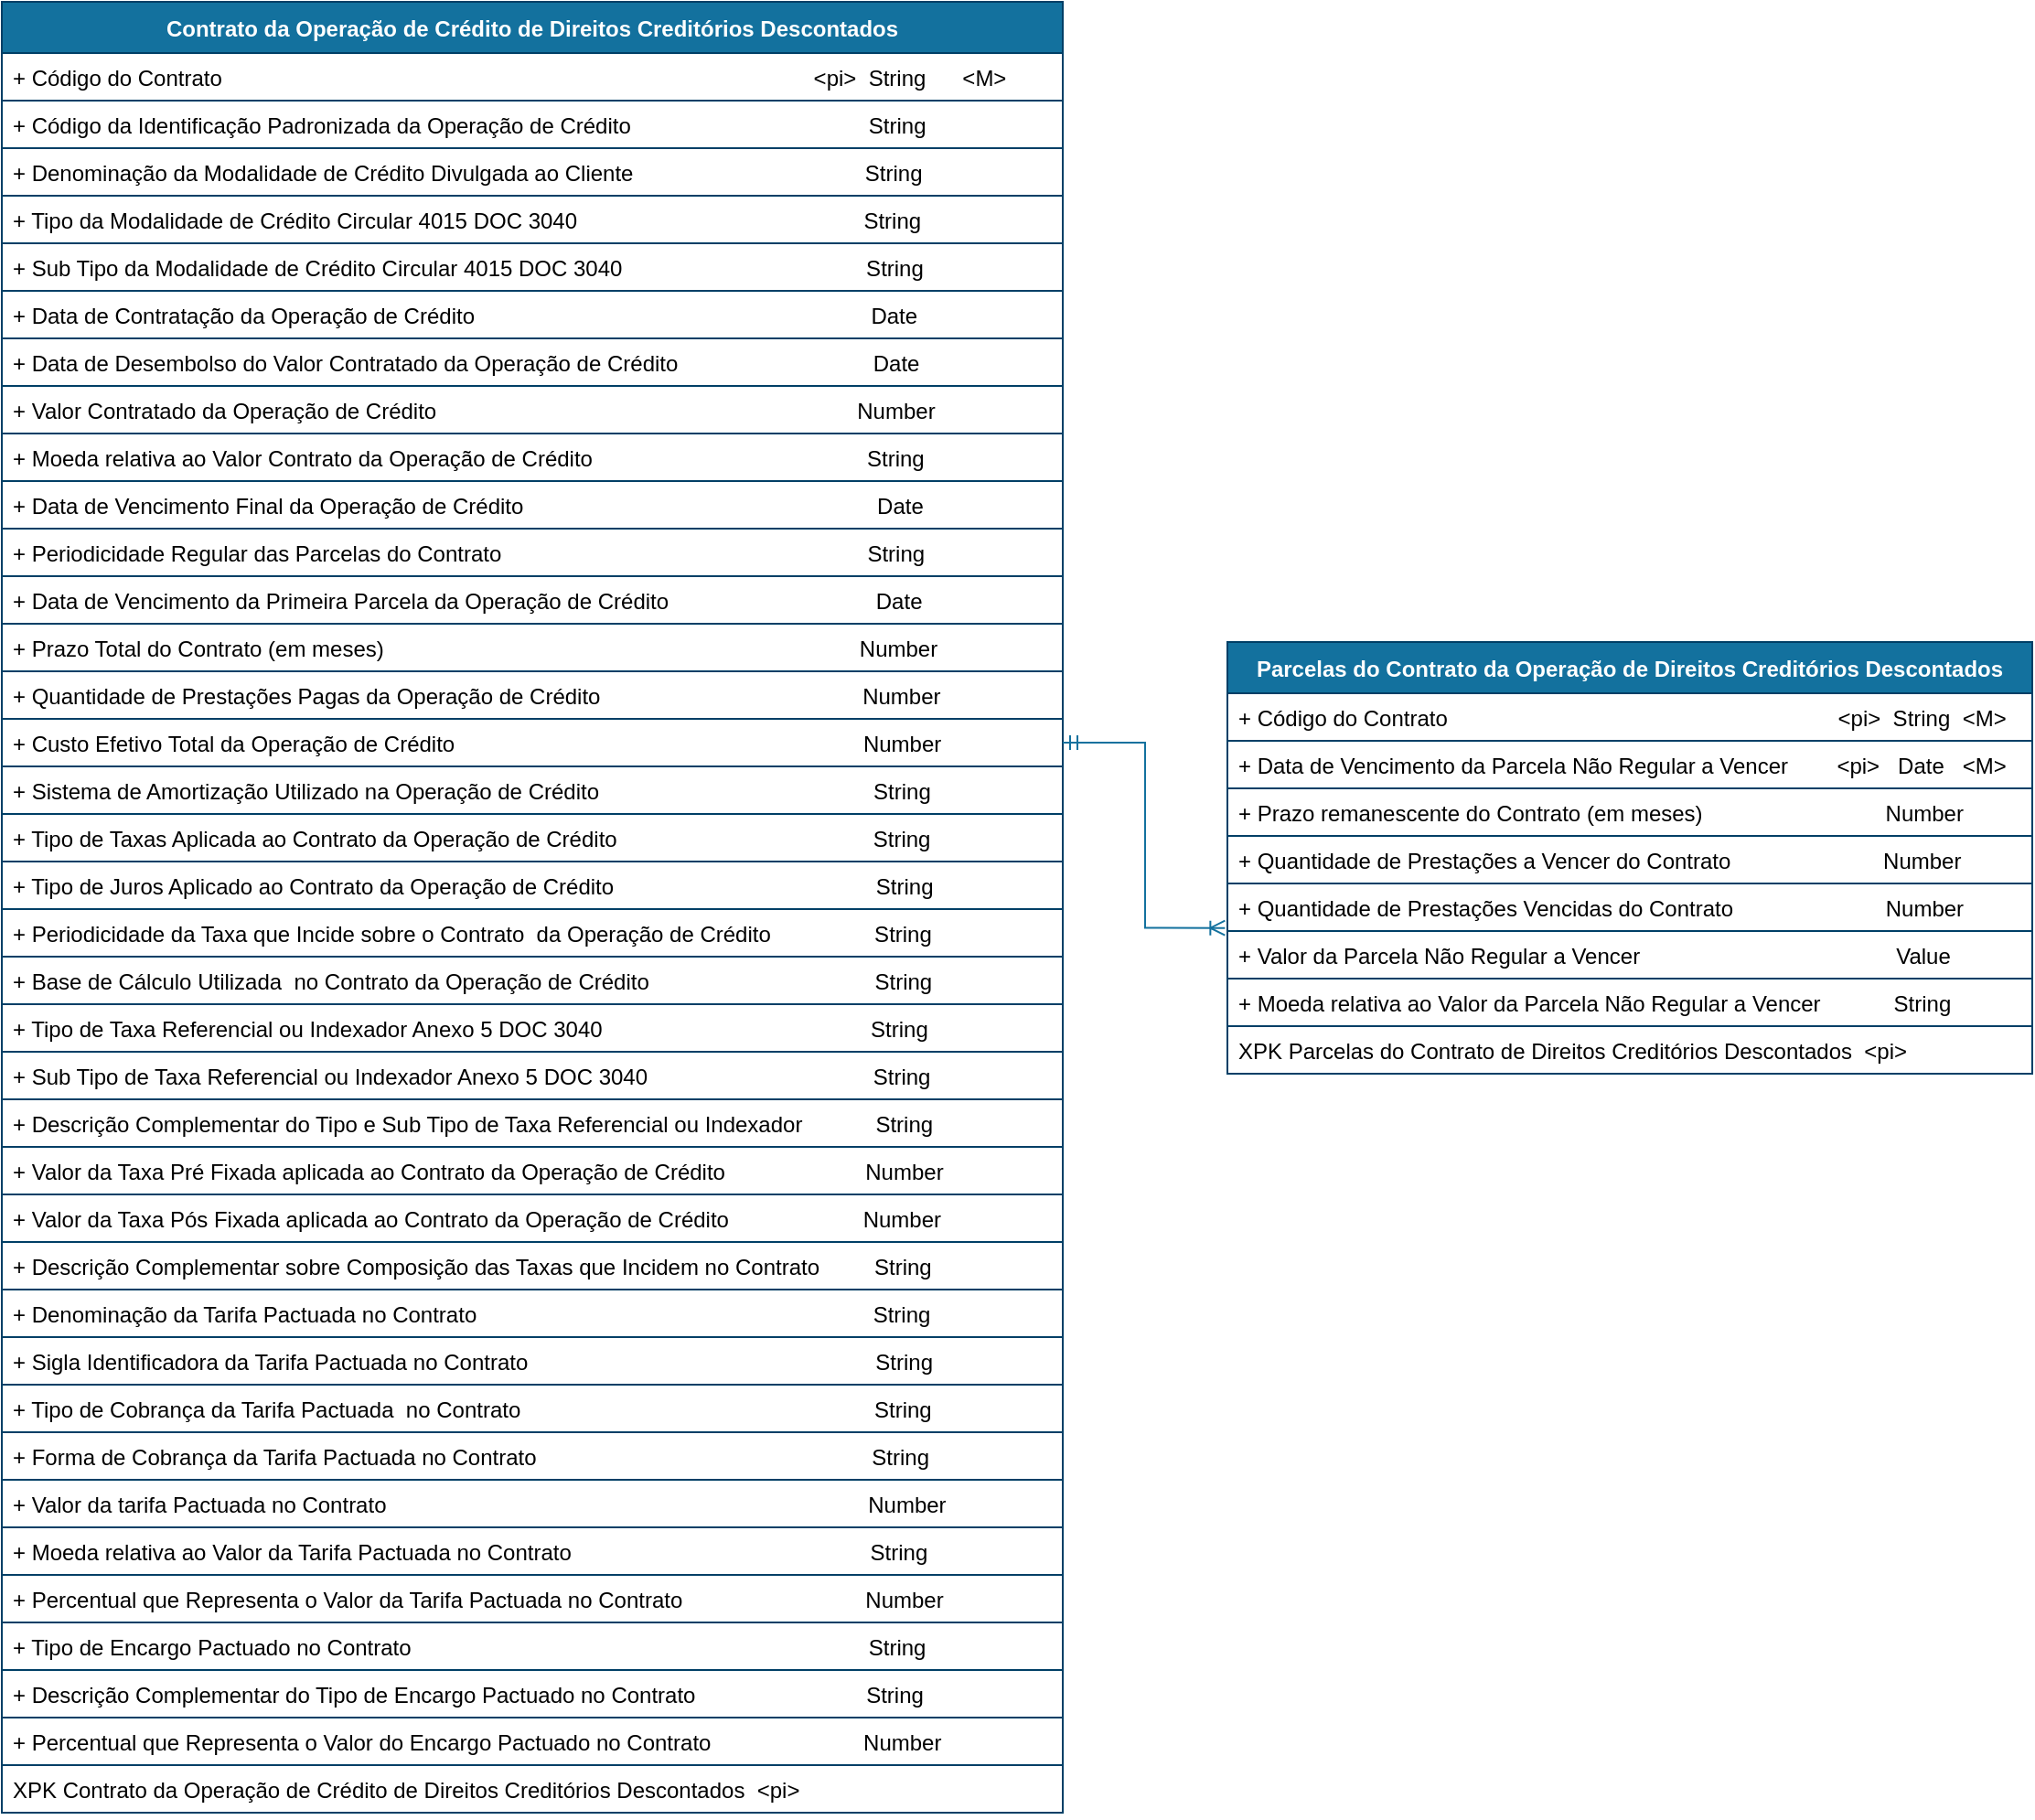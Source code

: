 <mxfile version="14.4.3" type="device"><diagram id="R2lEEEUBdFMjLlhIrx00" name="InvoiceFinancings_Instalments"><mxGraphModel dx="4710" dy="2308" grid="1" gridSize="10" guides="1" tooltips="1" connect="1" arrows="1" fold="1" page="1" pageScale="1" pageWidth="1169" pageHeight="827" math="0" shadow="0" extFonts="Permanent Marker^https://fonts.googleapis.com/css?family=Permanent+Marker"><root><mxCell id="0"/><mxCell id="1" parent="0"/><mxCell id="p0ptRsjB7zbW4Zr5xb5n-2" value="Parcelas do Contrato da Operação de Direitos Creditórios Descontados" style="swimlane;fontStyle=1;childLayout=stackLayout;horizontal=1;startSize=28;horizontalStack=0;resizeParent=1;resizeParentMax=0;resizeLast=0;collapsible=1;marginBottom=0;rounded=0;shadow=0;comic=0;sketch=0;align=center;html=0;autosize=1;fillColor=#13719E;strokeColor=#003F66;fontColor=#FFFFFF;" parent="1" vertex="1"><mxGeometry x="-2810" y="-1250" width="440" height="236" as="geometry"/></mxCell><mxCell id="p0ptRsjB7zbW4Zr5xb5n-3" value="+ Código do Contrato                                                                &lt;pi&gt;  String  &lt;M&gt;" style="text;fillColor=none;align=left;verticalAlign=top;spacingLeft=4;spacingRight=4;overflow=hidden;rotatable=0;points=[[0,0.5],[1,0.5]];portConstraint=eastwest;strokeColor=#003F66;" parent="p0ptRsjB7zbW4Zr5xb5n-2" vertex="1"><mxGeometry y="28" width="440" height="26" as="geometry"/></mxCell><mxCell id="p0ptRsjB7zbW4Zr5xb5n-11" value="+ Data de Vencimento da Parcela Não Regular a Vencer        &lt;pi&gt;   Date   &lt;M&gt;" style="text;fillColor=none;align=left;verticalAlign=top;spacingLeft=4;spacingRight=4;overflow=hidden;rotatable=0;points=[[0,0.5],[1,0.5]];portConstraint=eastwest;strokeColor=#003F66;" parent="p0ptRsjB7zbW4Zr5xb5n-2" vertex="1"><mxGeometry y="54" width="440" height="26" as="geometry"/></mxCell><mxCell id="p0ptRsjB7zbW4Zr5xb5n-8" value="+ Prazo remanescente do Contrato (em meses)                              Number  " style="text;fillColor=none;align=left;verticalAlign=top;spacingLeft=4;spacingRight=4;overflow=hidden;rotatable=0;points=[[0,0.5],[1,0.5]];portConstraint=eastwest;strokeColor=#003F66;" parent="p0ptRsjB7zbW4Zr5xb5n-2" vertex="1"><mxGeometry y="80" width="440" height="26" as="geometry"/></mxCell><mxCell id="p0ptRsjB7zbW4Zr5xb5n-9" value="+ Quantidade de Prestações a Vencer do Contrato                         Number" style="text;fillColor=none;align=left;verticalAlign=top;spacingLeft=4;spacingRight=4;overflow=hidden;rotatable=0;points=[[0,0.5],[1,0.5]];portConstraint=eastwest;strokeColor=#003F66;" parent="p0ptRsjB7zbW4Zr5xb5n-2" vertex="1"><mxGeometry y="106" width="440" height="26" as="geometry"/></mxCell><mxCell id="p0ptRsjB7zbW4Zr5xb5n-7" value="+ Quantidade de Prestações Vencidas do Contrato                         Number  " style="text;fillColor=none;align=left;verticalAlign=top;spacingLeft=4;spacingRight=4;overflow=hidden;rotatable=0;points=[[0,0.5],[1,0.5]];portConstraint=eastwest;strokeColor=#003F66;" parent="p0ptRsjB7zbW4Zr5xb5n-2" vertex="1"><mxGeometry y="132" width="440" height="26" as="geometry"/></mxCell><mxCell id="AKTEsfnDCdTXs4y5ryZj-2" value="+ Valor da Parcela Não Regular a Vencer                                          Value" style="text;fillColor=none;align=left;verticalAlign=top;spacingLeft=4;spacingRight=4;overflow=hidden;rotatable=0;points=[[0,0.5],[1,0.5]];portConstraint=eastwest;strokeColor=#003F66;" parent="p0ptRsjB7zbW4Zr5xb5n-2" vertex="1"><mxGeometry y="158" width="440" height="26" as="geometry"/></mxCell><mxCell id="GAR5L56J_9JNQMttzJc2-1" value="+ Moeda relativa ao Valor da Parcela Não Regular a Vencer            String" style="text;fillColor=none;align=left;verticalAlign=top;spacingLeft=4;spacingRight=4;overflow=hidden;rotatable=0;points=[[0,0.5],[1,0.5]];portConstraint=eastwest;strokeColor=#003F66;" parent="p0ptRsjB7zbW4Zr5xb5n-2" vertex="1"><mxGeometry y="184" width="440" height="26" as="geometry"/></mxCell><mxCell id="p0ptRsjB7zbW4Zr5xb5n-10" value="XPK Parcelas do Contrato de Direitos Creditórios Descontados  &lt;pi&gt;" style="text;fillColor=none;align=left;verticalAlign=top;spacingLeft=4;spacingRight=4;overflow=hidden;rotatable=0;points=[[0,0.5],[1,0.5]];portConstraint=eastwest;strokeColor=#003F66;" parent="p0ptRsjB7zbW4Zr5xb5n-2" vertex="1"><mxGeometry y="210" width="440" height="26" as="geometry"/></mxCell><mxCell id="iG2wabApp6e3hDHJkUjK-1" value="Contrato da Operação de Crédito de Direitos Creditórios Descontados" style="swimlane;fontStyle=1;childLayout=stackLayout;horizontal=1;startSize=28;horizontalStack=0;resizeParent=1;resizeParentMax=0;resizeLast=0;collapsible=1;marginBottom=0;rounded=0;shadow=0;comic=0;sketch=0;align=center;html=0;autosize=1;fillColor=#13719E;strokeColor=#003F66;fontColor=#FFFFFF;" parent="1" vertex="1"><mxGeometry x="-3480" y="-1600" width="580" height="990" as="geometry"/></mxCell><mxCell id="iG2wabApp6e3hDHJkUjK-2" value="+ Código do Contrato                                                                                                 &lt;pi&gt;  String      &lt;M&gt;" style="text;fillColor=none;align=left;verticalAlign=top;spacingLeft=4;spacingRight=4;overflow=hidden;rotatable=0;points=[[0,0.5],[1,0.5]];portConstraint=eastwest;strokeColor=#003F66;" parent="iG2wabApp6e3hDHJkUjK-1" vertex="1"><mxGeometry y="28" width="580" height="26" as="geometry"/></mxCell><mxCell id="iG2wabApp6e3hDHJkUjK-3" value="+ Código da Identificação Padronizada da Operação de Crédito                                       String      " style="text;fillColor=none;align=left;verticalAlign=top;spacingLeft=4;spacingRight=4;overflow=hidden;rotatable=0;points=[[0,0.5],[1,0.5]];portConstraint=eastwest;strokeColor=#003F66;" parent="iG2wabApp6e3hDHJkUjK-1" vertex="1"><mxGeometry y="54" width="580" height="26" as="geometry"/></mxCell><mxCell id="iG2wabApp6e3hDHJkUjK-4" value="+ Denominação da Modalidade de Crédito Divulgada ao Cliente                                      String" style="text;fillColor=none;align=left;verticalAlign=top;spacingLeft=4;spacingRight=4;overflow=hidden;rotatable=0;points=[[0,0.5],[1,0.5]];portConstraint=eastwest;strokeColor=#003F66;" parent="iG2wabApp6e3hDHJkUjK-1" vertex="1"><mxGeometry y="80" width="580" height="26" as="geometry"/></mxCell><mxCell id="iG2wabApp6e3hDHJkUjK-5" value="+ Tipo da Modalidade de Crédito Circular 4015 DOC 3040                                               String" style="text;fillColor=none;align=left;verticalAlign=top;spacingLeft=4;spacingRight=4;overflow=hidden;rotatable=0;points=[[0,0.5],[1,0.5]];portConstraint=eastwest;strokeColor=#003F66;" parent="iG2wabApp6e3hDHJkUjK-1" vertex="1"><mxGeometry y="106" width="580" height="26" as="geometry"/></mxCell><mxCell id="iG2wabApp6e3hDHJkUjK-6" value="+ Sub Tipo da Modalidade de Crédito Circular 4015 DOC 3040                                        String" style="text;fillColor=none;align=left;verticalAlign=top;spacingLeft=4;spacingRight=4;overflow=hidden;rotatable=0;points=[[0,0.5],[1,0.5]];portConstraint=eastwest;strokeColor=#003F66;" parent="iG2wabApp6e3hDHJkUjK-1" vertex="1"><mxGeometry y="132" width="580" height="26" as="geometry"/></mxCell><mxCell id="iG2wabApp6e3hDHJkUjK-7" value="+ Data de Contratação da Operação de Crédito                                                                 Date" style="text;fillColor=none;align=left;verticalAlign=top;spacingLeft=4;spacingRight=4;overflow=hidden;rotatable=0;points=[[0,0.5],[1,0.5]];portConstraint=eastwest;strokeColor=#003F66;" parent="iG2wabApp6e3hDHJkUjK-1" vertex="1"><mxGeometry y="158" width="580" height="26" as="geometry"/></mxCell><mxCell id="iG2wabApp6e3hDHJkUjK-8" value="+ Data de Desembolso do Valor Contratado da Operação de Crédito                                Date" style="text;fillColor=none;align=left;verticalAlign=top;spacingLeft=4;spacingRight=4;overflow=hidden;rotatable=0;points=[[0,0.5],[1,0.5]];portConstraint=eastwest;strokeColor=#003F66;" parent="iG2wabApp6e3hDHJkUjK-1" vertex="1"><mxGeometry y="184" width="580" height="26" as="geometry"/></mxCell><mxCell id="iG2wabApp6e3hDHJkUjK-9" value="+ Valor Contratado da Operação de Crédito                                                                     Number" style="text;fillColor=none;align=left;verticalAlign=top;spacingLeft=4;spacingRight=4;overflow=hidden;rotatable=0;points=[[0,0.5],[1,0.5]];portConstraint=eastwest;strokeColor=#003F66;" parent="iG2wabApp6e3hDHJkUjK-1" vertex="1"><mxGeometry y="210" width="580" height="26" as="geometry"/></mxCell><mxCell id="iG2wabApp6e3hDHJkUjK-10" value="+ Moeda relativa ao Valor Contrato da Operação de Crédito                                             String" style="text;fillColor=none;align=left;verticalAlign=top;spacingLeft=4;spacingRight=4;overflow=hidden;rotatable=0;points=[[0,0.5],[1,0.5]];portConstraint=eastwest;strokeColor=#003F66;" parent="iG2wabApp6e3hDHJkUjK-1" vertex="1"><mxGeometry y="236" width="580" height="26" as="geometry"/></mxCell><mxCell id="iG2wabApp6e3hDHJkUjK-11" value="+ Data de Vencimento Final da Operação de Crédito                                                          Date" style="text;fillColor=none;align=left;verticalAlign=top;spacingLeft=4;spacingRight=4;overflow=hidden;rotatable=0;points=[[0,0.5],[1,0.5]];portConstraint=eastwest;strokeColor=#003F66;" parent="iG2wabApp6e3hDHJkUjK-1" vertex="1"><mxGeometry y="262" width="580" height="26" as="geometry"/></mxCell><mxCell id="iG2wabApp6e3hDHJkUjK-12" value="+ Periodicidade Regular das Parcelas do Contrato                                                            String" style="text;fillColor=none;align=left;verticalAlign=top;spacingLeft=4;spacingRight=4;overflow=hidden;rotatable=0;points=[[0,0.5],[1,0.5]];portConstraint=eastwest;strokeColor=#003F66;" parent="iG2wabApp6e3hDHJkUjK-1" vertex="1"><mxGeometry y="288" width="580" height="26" as="geometry"/></mxCell><mxCell id="iG2wabApp6e3hDHJkUjK-13" value="+ Data de Vencimento da Primeira Parcela da Operação de Crédito                                  Date" style="text;fillColor=none;align=left;verticalAlign=top;spacingLeft=4;spacingRight=4;overflow=hidden;rotatable=0;points=[[0,0.5],[1,0.5]];portConstraint=eastwest;strokeColor=#003F66;" parent="iG2wabApp6e3hDHJkUjK-1" vertex="1"><mxGeometry y="314" width="580" height="26" as="geometry"/></mxCell><mxCell id="iG2wabApp6e3hDHJkUjK-14" value="+ Prazo Total do Contrato (em meses)                                                                              Number  " style="text;fillColor=none;align=left;verticalAlign=top;spacingLeft=4;spacingRight=4;overflow=hidden;rotatable=0;points=[[0,0.5],[1,0.5]];portConstraint=eastwest;strokeColor=#003F66;" parent="iG2wabApp6e3hDHJkUjK-1" vertex="1"><mxGeometry y="340" width="580" height="26" as="geometry"/></mxCell><mxCell id="iG2wabApp6e3hDHJkUjK-15" value="+ Quantidade de Prestações Pagas da Operação de Crédito                                           Number  " style="text;fillColor=none;align=left;verticalAlign=top;spacingLeft=4;spacingRight=4;overflow=hidden;rotatable=0;points=[[0,0.5],[1,0.5]];portConstraint=eastwest;strokeColor=#003F66;" parent="iG2wabApp6e3hDHJkUjK-1" vertex="1"><mxGeometry y="366" width="580" height="26" as="geometry"/></mxCell><mxCell id="iG2wabApp6e3hDHJkUjK-16" value="+ Custo Efetivo Total da Operação de Crédito                                                                   Number" style="text;fillColor=none;align=left;verticalAlign=top;spacingLeft=4;spacingRight=4;overflow=hidden;rotatable=0;points=[[0,0.5],[1,0.5]];portConstraint=eastwest;strokeColor=#003F66;" parent="iG2wabApp6e3hDHJkUjK-1" vertex="1"><mxGeometry y="392" width="580" height="26" as="geometry"/></mxCell><mxCell id="iG2wabApp6e3hDHJkUjK-17" value="+ Sistema de Amortização Utilizado na Operação de Crédito                                             String" style="text;fillColor=none;align=left;verticalAlign=top;spacingLeft=4;spacingRight=4;overflow=hidden;rotatable=0;points=[[0,0.5],[1,0.5]];portConstraint=eastwest;strokeColor=#003F66;" parent="iG2wabApp6e3hDHJkUjK-1" vertex="1"><mxGeometry y="418" width="580" height="26" as="geometry"/></mxCell><mxCell id="iG2wabApp6e3hDHJkUjK-18" value="+ Tipo de Taxas Aplicada ao Contrato da Operação de Crédito                                          String" style="text;fillColor=none;align=left;verticalAlign=top;spacingLeft=4;spacingRight=4;overflow=hidden;rotatable=0;points=[[0,0.5],[1,0.5]];portConstraint=eastwest;strokeColor=#003F66;" parent="iG2wabApp6e3hDHJkUjK-1" vertex="1"><mxGeometry y="444" width="580" height="26" as="geometry"/></mxCell><mxCell id="iG2wabApp6e3hDHJkUjK-19" value="+ Tipo de Juros Aplicado ao Contrato da Operação de Crédito                                           String" style="text;fillColor=none;align=left;verticalAlign=top;spacingLeft=4;spacingRight=4;overflow=hidden;rotatable=0;points=[[0,0.5],[1,0.5]];portConstraint=eastwest;strokeColor=#003F66;" parent="iG2wabApp6e3hDHJkUjK-1" vertex="1"><mxGeometry y="470" width="580" height="26" as="geometry"/></mxCell><mxCell id="iG2wabApp6e3hDHJkUjK-20" value="+ Periodicidade da Taxa que Incide sobre o Contrato  da Operação de Crédito                 String" style="text;fillColor=none;align=left;verticalAlign=top;spacingLeft=4;spacingRight=4;overflow=hidden;rotatable=0;points=[[0,0.5],[1,0.5]];portConstraint=eastwest;strokeColor=#003F66;" parent="iG2wabApp6e3hDHJkUjK-1" vertex="1"><mxGeometry y="496" width="580" height="26" as="geometry"/></mxCell><mxCell id="iG2wabApp6e3hDHJkUjK-21" value="+ Base de Cálculo Utilizada  no Contrato da Operação de Crédito                                     String" style="text;fillColor=none;align=left;verticalAlign=top;spacingLeft=4;spacingRight=4;overflow=hidden;rotatable=0;points=[[0,0.5],[1,0.5]];portConstraint=eastwest;strokeColor=#003F66;" parent="iG2wabApp6e3hDHJkUjK-1" vertex="1"><mxGeometry y="522" width="580" height="26" as="geometry"/></mxCell><mxCell id="iG2wabApp6e3hDHJkUjK-22" value="+ Tipo de Taxa Referencial ou Indexador Anexo 5 DOC 3040                                            String" style="text;fillColor=none;align=left;verticalAlign=top;spacingLeft=4;spacingRight=4;overflow=hidden;rotatable=0;points=[[0,0.5],[1,0.5]];portConstraint=eastwest;strokeColor=#003F66;" parent="iG2wabApp6e3hDHJkUjK-1" vertex="1"><mxGeometry y="548" width="580" height="26" as="geometry"/></mxCell><mxCell id="iG2wabApp6e3hDHJkUjK-23" value="+ Sub Tipo de Taxa Referencial ou Indexador Anexo 5 DOC 3040                                     String" style="text;fillColor=none;align=left;verticalAlign=top;spacingLeft=4;spacingRight=4;overflow=hidden;rotatable=0;points=[[0,0.5],[1,0.5]];portConstraint=eastwest;strokeColor=#003F66;" parent="iG2wabApp6e3hDHJkUjK-1" vertex="1"><mxGeometry y="574" width="580" height="26" as="geometry"/></mxCell><mxCell id="iG2wabApp6e3hDHJkUjK-24" value="+ Descrição Complementar do Tipo e Sub Tipo de Taxa Referencial ou Indexador            String  " style="text;fillColor=none;align=left;verticalAlign=top;spacingLeft=4;spacingRight=4;overflow=hidden;rotatable=0;points=[[0,0.5],[1,0.5]];portConstraint=eastwest;strokeColor=#003F66;" parent="iG2wabApp6e3hDHJkUjK-1" vertex="1"><mxGeometry y="600" width="580" height="26" as="geometry"/></mxCell><mxCell id="iG2wabApp6e3hDHJkUjK-25" value="+ Valor da Taxa Pré Fixada aplicada ao Contrato da Operação de Crédito                       Number" style="text;fillColor=none;align=left;verticalAlign=top;spacingLeft=4;spacingRight=4;overflow=hidden;rotatable=0;points=[[0,0.5],[1,0.5]];portConstraint=eastwest;strokeColor=#003F66;" parent="iG2wabApp6e3hDHJkUjK-1" vertex="1"><mxGeometry y="626" width="580" height="26" as="geometry"/></mxCell><mxCell id="iG2wabApp6e3hDHJkUjK-26" value="+ Valor da Taxa Pós Fixada aplicada ao Contrato da Operação de Crédito                      Number" style="text;fillColor=none;align=left;verticalAlign=top;spacingLeft=4;spacingRight=4;overflow=hidden;rotatable=0;points=[[0,0.5],[1,0.5]];portConstraint=eastwest;strokeColor=#003F66;" parent="iG2wabApp6e3hDHJkUjK-1" vertex="1"><mxGeometry y="652" width="580" height="26" as="geometry"/></mxCell><mxCell id="iG2wabApp6e3hDHJkUjK-27" value="+ Descrição Complementar sobre Composição das Taxas que Incidem no Contrato         String" style="text;fillColor=none;align=left;verticalAlign=top;spacingLeft=4;spacingRight=4;overflow=hidden;rotatable=0;points=[[0,0.5],[1,0.5]];portConstraint=eastwest;strokeColor=#003F66;" parent="iG2wabApp6e3hDHJkUjK-1" vertex="1"><mxGeometry y="678" width="580" height="26" as="geometry"/></mxCell><mxCell id="iG2wabApp6e3hDHJkUjK-28" value="+ Denominação da Tarifa Pactuada no Contrato                                                                 String" style="text;fillColor=none;align=left;verticalAlign=top;spacingLeft=4;spacingRight=4;overflow=hidden;rotatable=0;points=[[0,0.5],[1,0.5]];portConstraint=eastwest;strokeColor=#003F66;" parent="iG2wabApp6e3hDHJkUjK-1" vertex="1"><mxGeometry y="704" width="580" height="26" as="geometry"/></mxCell><mxCell id="iG2wabApp6e3hDHJkUjK-29" value="+ Sigla Identificadora da Tarifa Pactuada no Contrato                                                         String" style="text;fillColor=none;align=left;verticalAlign=top;spacingLeft=4;spacingRight=4;overflow=hidden;rotatable=0;points=[[0,0.5],[1,0.5]];portConstraint=eastwest;strokeColor=#003F66;" parent="iG2wabApp6e3hDHJkUjK-1" vertex="1"><mxGeometry y="730" width="580" height="26" as="geometry"/></mxCell><mxCell id="iG2wabApp6e3hDHJkUjK-30" value="+ Tipo de Cobrança da Tarifa Pactuada  no Contrato                                                          String" style="text;fillColor=none;align=left;verticalAlign=top;spacingLeft=4;spacingRight=4;overflow=hidden;rotatable=0;points=[[0,0.5],[1,0.5]];portConstraint=eastwest;strokeColor=#003F66;" parent="iG2wabApp6e3hDHJkUjK-1" vertex="1"><mxGeometry y="756" width="580" height="26" as="geometry"/></mxCell><mxCell id="iG2wabApp6e3hDHJkUjK-31" value="+ Forma de Cobrança da Tarifa Pactuada no Contrato                                                       String" style="text;fillColor=none;align=left;verticalAlign=top;spacingLeft=4;spacingRight=4;overflow=hidden;rotatable=0;points=[[0,0.5],[1,0.5]];portConstraint=eastwest;strokeColor=#003F66;" parent="iG2wabApp6e3hDHJkUjK-1" vertex="1"><mxGeometry y="782" width="580" height="26" as="geometry"/></mxCell><mxCell id="iG2wabApp6e3hDHJkUjK-32" value="+ Valor da tarifa Pactuada no Contrato                                                                               Number" style="text;fillColor=none;align=left;verticalAlign=top;spacingLeft=4;spacingRight=4;overflow=hidden;rotatable=0;points=[[0,0.5],[1,0.5]];portConstraint=eastwest;strokeColor=#003F66;" parent="iG2wabApp6e3hDHJkUjK-1" vertex="1"><mxGeometry y="808" width="580" height="26" as="geometry"/></mxCell><mxCell id="iG2wabApp6e3hDHJkUjK-33" value="+ Moeda relativa ao Valor da Tarifa Pactuada no Contrato                                                 String" style="text;fillColor=none;align=left;verticalAlign=top;spacingLeft=4;spacingRight=4;overflow=hidden;rotatable=0;points=[[0,0.5],[1,0.5]];portConstraint=eastwest;strokeColor=#003F66;" parent="iG2wabApp6e3hDHJkUjK-1" vertex="1"><mxGeometry y="834" width="580" height="26" as="geometry"/></mxCell><mxCell id="iG2wabApp6e3hDHJkUjK-34" value="+ Percentual que Representa o Valor da Tarifa Pactuada no Contrato                              Number" style="text;fillColor=none;align=left;verticalAlign=top;spacingLeft=4;spacingRight=4;overflow=hidden;rotatable=0;points=[[0,0.5],[1,0.5]];portConstraint=eastwest;strokeColor=#003F66;" parent="iG2wabApp6e3hDHJkUjK-1" vertex="1"><mxGeometry y="860" width="580" height="26" as="geometry"/></mxCell><mxCell id="iG2wabApp6e3hDHJkUjK-35" value="+ Tipo de Encargo Pactuado no Contrato                                                                           String" style="text;fillColor=none;align=left;verticalAlign=top;spacingLeft=4;spacingRight=4;overflow=hidden;rotatable=0;points=[[0,0.5],[1,0.5]];portConstraint=eastwest;strokeColor=#003F66;" parent="iG2wabApp6e3hDHJkUjK-1" vertex="1"><mxGeometry y="886" width="580" height="26" as="geometry"/></mxCell><mxCell id="iG2wabApp6e3hDHJkUjK-36" value="+ Descrição Complementar do Tipo de Encargo Pactuado no Contrato                            String" style="text;fillColor=none;align=left;verticalAlign=top;spacingLeft=4;spacingRight=4;overflow=hidden;rotatable=0;points=[[0,0.5],[1,0.5]];portConstraint=eastwest;strokeColor=#003F66;" parent="iG2wabApp6e3hDHJkUjK-1" vertex="1"><mxGeometry y="912" width="580" height="26" as="geometry"/></mxCell><mxCell id="iG2wabApp6e3hDHJkUjK-37" value="+ Percentual que Representa o Valor do Encargo Pactuado no Contrato                         Number" style="text;fillColor=none;align=left;verticalAlign=top;spacingLeft=4;spacingRight=4;overflow=hidden;rotatable=0;points=[[0,0.5],[1,0.5]];portConstraint=eastwest;strokeColor=#003F66;" parent="iG2wabApp6e3hDHJkUjK-1" vertex="1"><mxGeometry y="938" width="580" height="26" as="geometry"/></mxCell><mxCell id="iG2wabApp6e3hDHJkUjK-39" value="XPK Contrato da Operação de Crédito de Direitos Creditórios Descontados  &lt;pi&gt;" style="text;fillColor=none;align=left;verticalAlign=top;spacingLeft=4;spacingRight=4;overflow=hidden;rotatable=0;points=[[0,0.5],[1,0.5]];portConstraint=eastwest;strokeColor=#003F66;" parent="iG2wabApp6e3hDHJkUjK-1" vertex="1"><mxGeometry y="964" width="580" height="26" as="geometry"/></mxCell><mxCell id="iG2wabApp6e3hDHJkUjK-41" style="edgeStyle=orthogonalEdgeStyle;rounded=0;orthogonalLoop=1;jettySize=auto;html=1;exitX=1;exitY=0.5;exitDx=0;exitDy=0;entryX=-0.003;entryY=0.936;entryDx=0;entryDy=0;entryPerimeter=0;endArrow=ERoneToMany;endFill=0;startArrow=ERmandOne;startFill=0;strokeColor=#13719E;" parent="1" source="iG2wabApp6e3hDHJkUjK-16" target="p0ptRsjB7zbW4Zr5xb5n-7" edge="1"><mxGeometry relative="1" as="geometry"/></mxCell></root></mxGraphModel></diagram></mxfile>